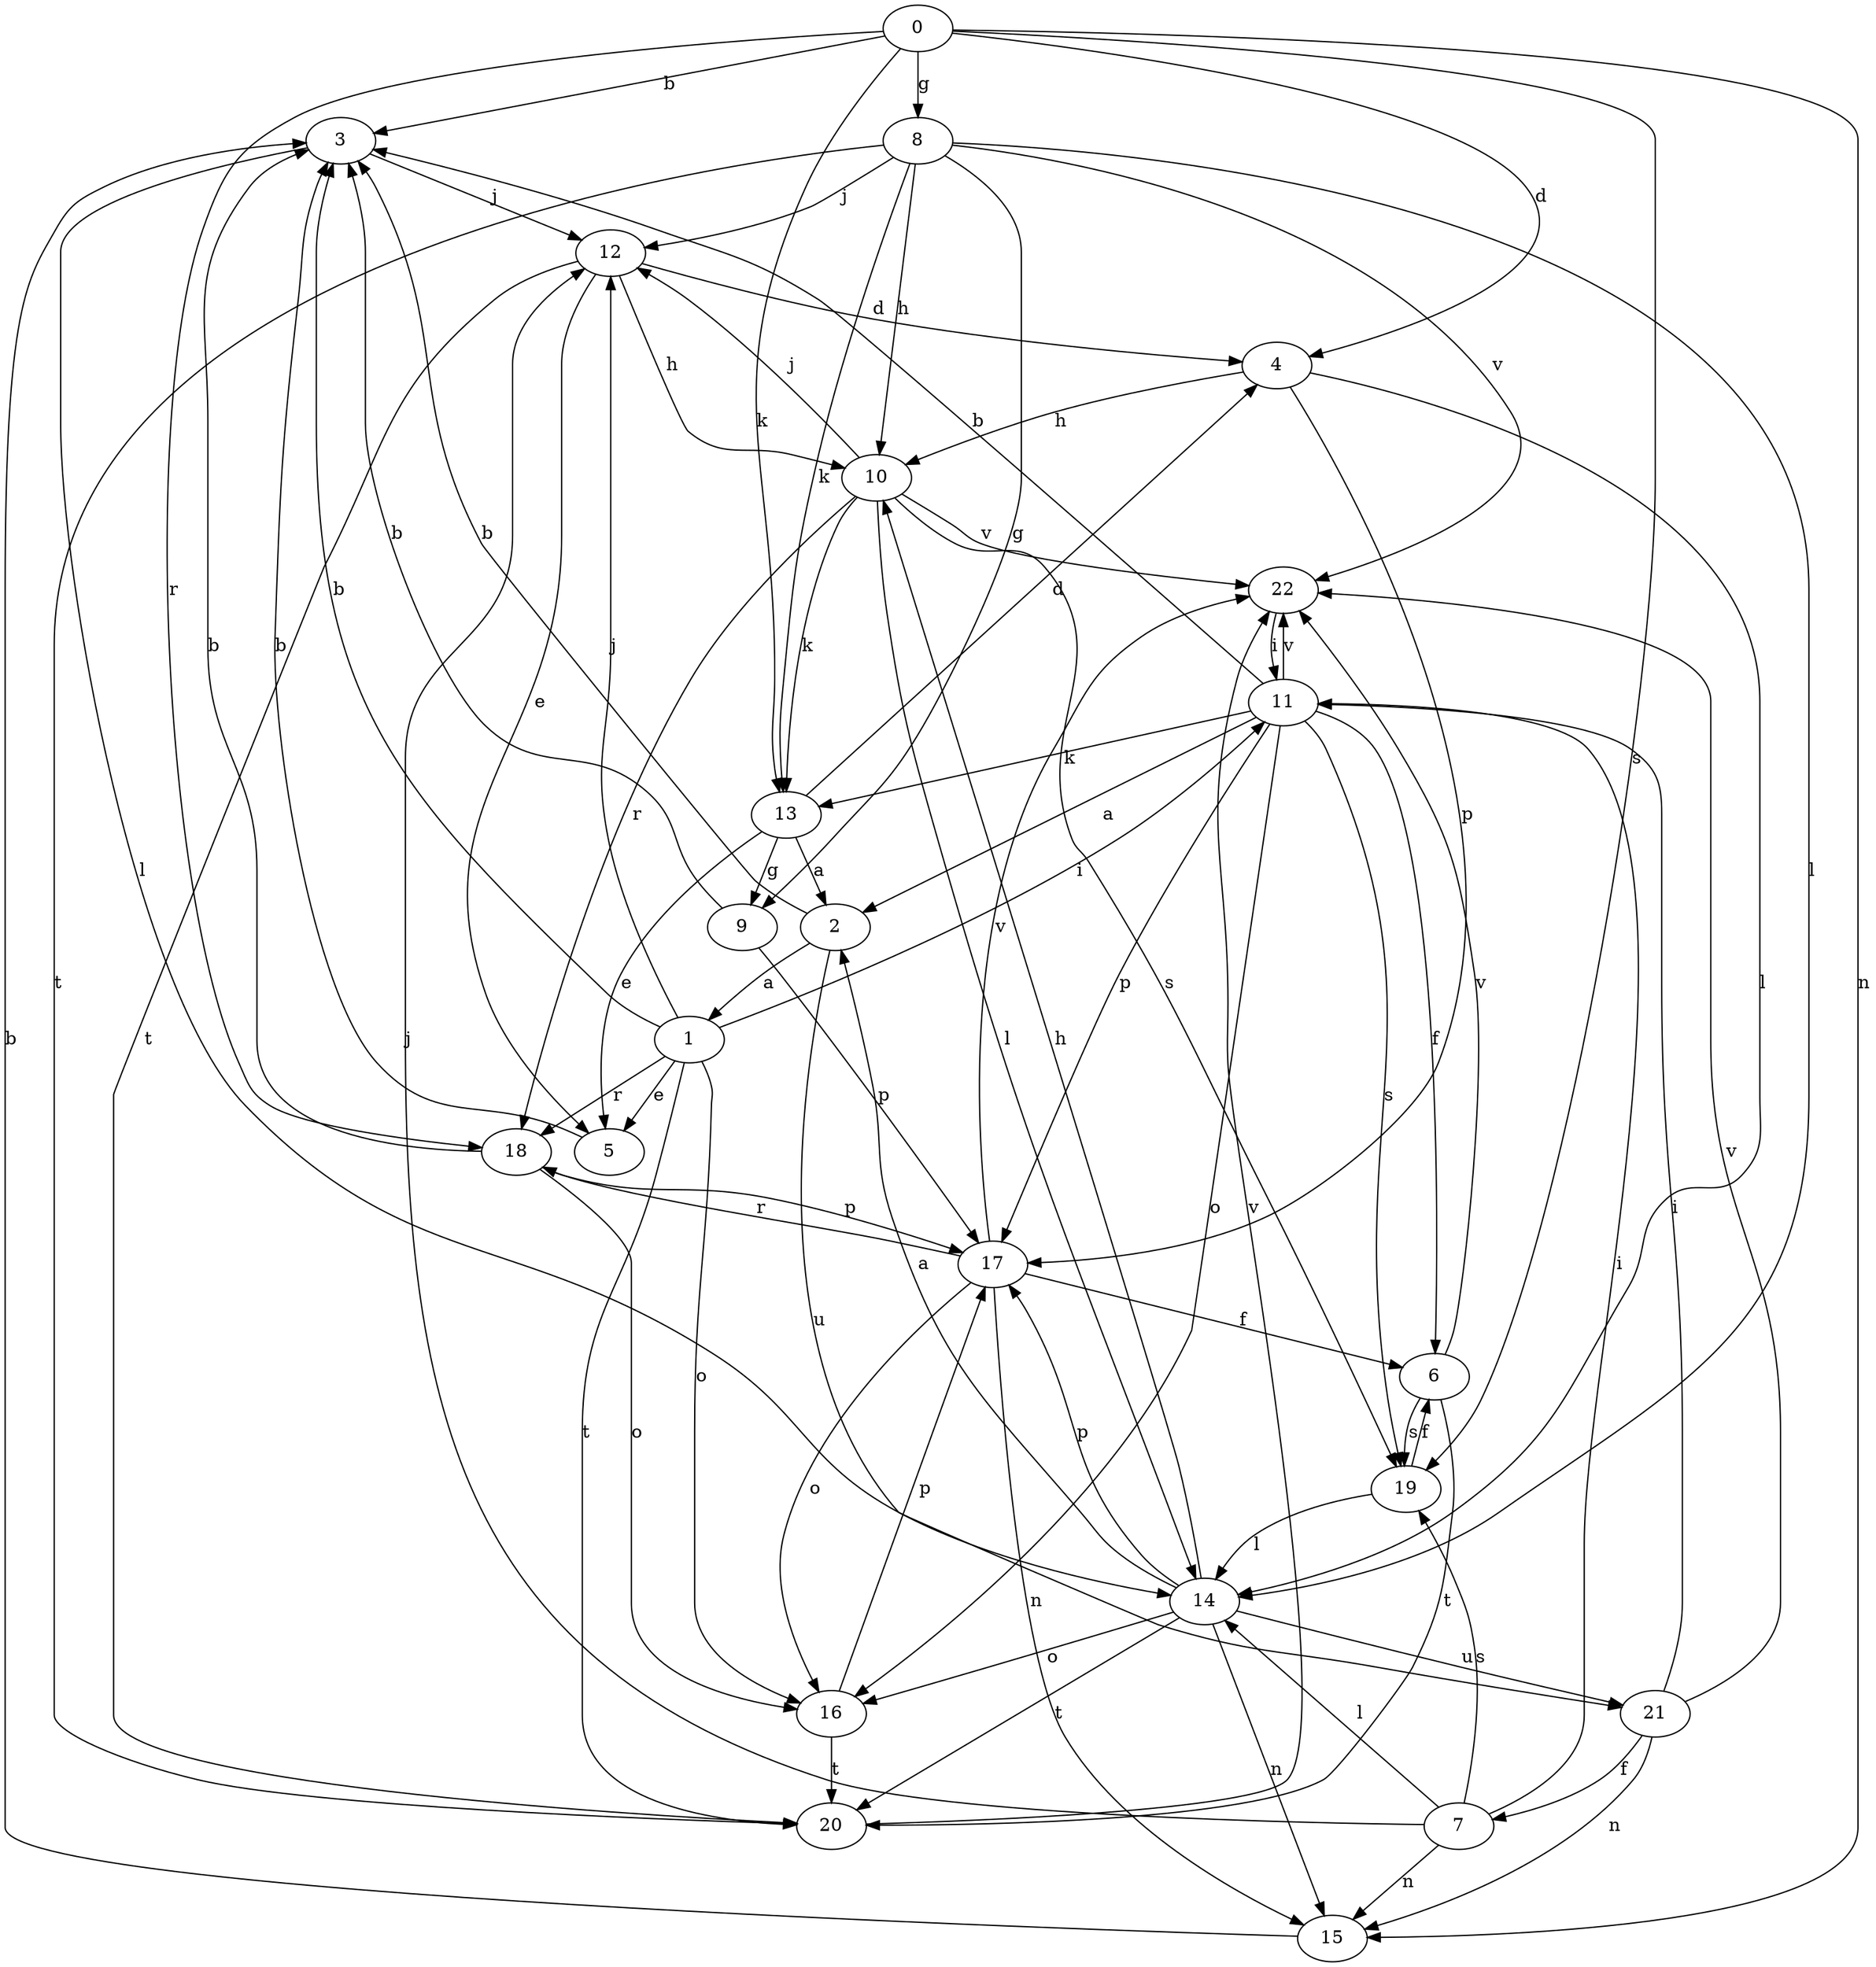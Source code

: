 strict digraph  {
0;
1;
2;
3;
4;
5;
6;
7;
8;
9;
10;
11;
12;
13;
14;
15;
16;
17;
18;
19;
20;
21;
22;
0 -> 3  [label=b];
0 -> 4  [label=d];
0 -> 8  [label=g];
0 -> 13  [label=k];
0 -> 15  [label=n];
0 -> 18  [label=r];
0 -> 19  [label=s];
1 -> 3  [label=b];
1 -> 5  [label=e];
1 -> 11  [label=i];
1 -> 12  [label=j];
1 -> 16  [label=o];
1 -> 18  [label=r];
1 -> 20  [label=t];
2 -> 1  [label=a];
2 -> 3  [label=b];
2 -> 21  [label=u];
3 -> 12  [label=j];
3 -> 14  [label=l];
4 -> 10  [label=h];
4 -> 14  [label=l];
4 -> 17  [label=p];
5 -> 3  [label=b];
6 -> 19  [label=s];
6 -> 20  [label=t];
6 -> 22  [label=v];
7 -> 11  [label=i];
7 -> 12  [label=j];
7 -> 14  [label=l];
7 -> 15  [label=n];
7 -> 19  [label=s];
8 -> 9  [label=g];
8 -> 10  [label=h];
8 -> 12  [label=j];
8 -> 13  [label=k];
8 -> 14  [label=l];
8 -> 20  [label=t];
8 -> 22  [label=v];
9 -> 3  [label=b];
9 -> 17  [label=p];
10 -> 12  [label=j];
10 -> 13  [label=k];
10 -> 14  [label=l];
10 -> 18  [label=r];
10 -> 19  [label=s];
10 -> 22  [label=v];
11 -> 2  [label=a];
11 -> 3  [label=b];
11 -> 6  [label=f];
11 -> 13  [label=k];
11 -> 16  [label=o];
11 -> 17  [label=p];
11 -> 19  [label=s];
11 -> 22  [label=v];
12 -> 4  [label=d];
12 -> 5  [label=e];
12 -> 10  [label=h];
12 -> 20  [label=t];
13 -> 2  [label=a];
13 -> 4  [label=d];
13 -> 5  [label=e];
13 -> 9  [label=g];
14 -> 2  [label=a];
14 -> 10  [label=h];
14 -> 15  [label=n];
14 -> 16  [label=o];
14 -> 17  [label=p];
14 -> 20  [label=t];
14 -> 21  [label=u];
15 -> 3  [label=b];
16 -> 17  [label=p];
16 -> 20  [label=t];
17 -> 6  [label=f];
17 -> 15  [label=n];
17 -> 16  [label=o];
17 -> 18  [label=r];
17 -> 22  [label=v];
18 -> 3  [label=b];
18 -> 16  [label=o];
18 -> 17  [label=p];
19 -> 6  [label=f];
19 -> 14  [label=l];
20 -> 22  [label=v];
21 -> 7  [label=f];
21 -> 11  [label=i];
21 -> 15  [label=n];
21 -> 22  [label=v];
22 -> 11  [label=i];
}
